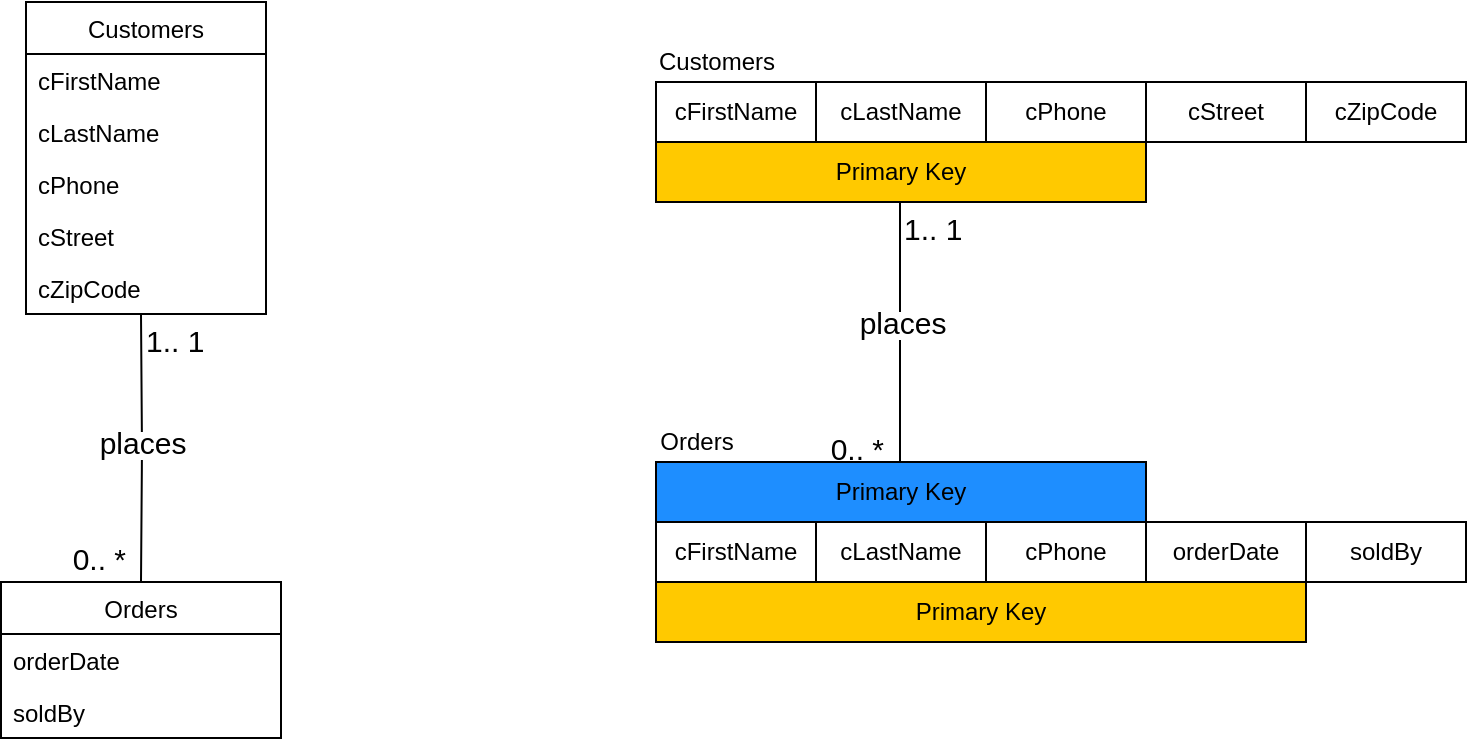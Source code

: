 <mxfile version="14.2.6" type="device"><diagram id="vjKQdkrQS059WUj1D2Ig" name="Page-1"><mxGraphModel dx="1422" dy="745" grid="1" gridSize="10" guides="1" tooltips="1" connect="1" arrows="1" fold="1" page="1" pageScale="1" pageWidth="850" pageHeight="1100" math="0" shadow="0"><root><mxCell id="0"/><mxCell id="1" parent="0"/><mxCell id="HAR-ADpzSrkLYUOgrtcq-1" value="Customers" style="swimlane;fontStyle=0;childLayout=stackLayout;horizontal=1;startSize=26;fillColor=none;horizontalStack=0;resizeParent=1;resizeParentMax=0;resizeLast=0;collapsible=1;marginBottom=0;" parent="1" vertex="1"><mxGeometry x="110" y="190" width="120" height="156" as="geometry"><mxRectangle x="350" y="360" width="90" height="26" as="alternateBounds"/></mxGeometry></mxCell><mxCell id="HAR-ADpzSrkLYUOgrtcq-2" value="cFirstName" style="text;strokeColor=none;fillColor=none;align=left;verticalAlign=top;spacingLeft=4;spacingRight=4;overflow=hidden;rotatable=0;points=[[0,0.5],[1,0.5]];portConstraint=eastwest;" parent="HAR-ADpzSrkLYUOgrtcq-1" vertex="1"><mxGeometry y="26" width="120" height="26" as="geometry"/></mxCell><mxCell id="HAR-ADpzSrkLYUOgrtcq-3" value="cLastName" style="text;strokeColor=none;fillColor=none;align=left;verticalAlign=top;spacingLeft=4;spacingRight=4;overflow=hidden;rotatable=0;points=[[0,0.5],[1,0.5]];portConstraint=eastwest;" parent="HAR-ADpzSrkLYUOgrtcq-1" vertex="1"><mxGeometry y="52" width="120" height="26" as="geometry"/></mxCell><mxCell id="HAR-ADpzSrkLYUOgrtcq-6" value="cPhone&#10;" style="text;strokeColor=none;fillColor=none;align=left;verticalAlign=top;spacingLeft=4;spacingRight=4;overflow=hidden;rotatable=0;points=[[0,0.5],[1,0.5]];portConstraint=eastwest;" parent="HAR-ADpzSrkLYUOgrtcq-1" vertex="1"><mxGeometry y="78" width="120" height="26" as="geometry"/></mxCell><mxCell id="HAR-ADpzSrkLYUOgrtcq-5" value="cStreet&#10;" style="text;strokeColor=none;fillColor=none;align=left;verticalAlign=top;spacingLeft=4;spacingRight=4;overflow=hidden;rotatable=0;points=[[0,0.5],[1,0.5]];portConstraint=eastwest;" parent="HAR-ADpzSrkLYUOgrtcq-1" vertex="1"><mxGeometry y="104" width="120" height="26" as="geometry"/></mxCell><mxCell id="HAR-ADpzSrkLYUOgrtcq-4" value="cZipCode&#10;" style="text;strokeColor=none;fillColor=none;align=left;verticalAlign=top;spacingLeft=4;spacingRight=4;overflow=hidden;rotatable=0;points=[[0,0.5],[1,0.5]];portConstraint=eastwest;" parent="HAR-ADpzSrkLYUOgrtcq-1" vertex="1"><mxGeometry y="130" width="120" height="26" as="geometry"/></mxCell><mxCell id="HAR-ADpzSrkLYUOgrtcq-7" value="Orders" style="swimlane;fontStyle=0;childLayout=stackLayout;horizontal=1;startSize=26;fillColor=none;horizontalStack=0;resizeParent=1;resizeParentMax=0;resizeLast=0;collapsible=1;marginBottom=0;" parent="1" vertex="1"><mxGeometry x="97.5" y="480" width="140" height="78" as="geometry"/></mxCell><mxCell id="HAR-ADpzSrkLYUOgrtcq-9" value="orderDate" style="text;strokeColor=none;fillColor=none;align=left;verticalAlign=top;spacingLeft=4;spacingRight=4;overflow=hidden;rotatable=0;points=[[0,0.5],[1,0.5]];portConstraint=eastwest;" parent="HAR-ADpzSrkLYUOgrtcq-7" vertex="1"><mxGeometry y="26" width="140" height="26" as="geometry"/></mxCell><mxCell id="HAR-ADpzSrkLYUOgrtcq-8" value="soldBy" style="text;strokeColor=none;fillColor=none;align=left;verticalAlign=top;spacingLeft=4;spacingRight=4;overflow=hidden;rotatable=0;points=[[0,0.5],[1,0.5]];portConstraint=eastwest;" parent="HAR-ADpzSrkLYUOgrtcq-7" vertex="1"><mxGeometry y="52" width="140" height="26" as="geometry"/></mxCell><mxCell id="HAR-ADpzSrkLYUOgrtcq-11" value="" style="endArrow=none;html=1;edgeStyle=orthogonalEdgeStyle;entryX=0.5;entryY=0;entryDx=0;entryDy=0;" parent="1" target="HAR-ADpzSrkLYUOgrtcq-7" edge="1"><mxGeometry relative="1" as="geometry"><mxPoint x="167.5" y="346" as="sourcePoint"/><mxPoint x="170.5" y="429" as="targetPoint"/></mxGeometry></mxCell><mxCell id="HAR-ADpzSrkLYUOgrtcq-12" value="&lt;font style=&quot;font-size: 15px&quot;&gt;1.. 1&lt;/font&gt;" style="edgeLabel;resizable=0;html=1;align=left;verticalAlign=bottom;" parent="HAR-ADpzSrkLYUOgrtcq-11" connectable="0" vertex="1"><mxGeometry x="-1" relative="1" as="geometry"><mxPoint y="24" as="offset"/></mxGeometry></mxCell><mxCell id="HAR-ADpzSrkLYUOgrtcq-13" value="&lt;font style=&quot;font-size: 15px&quot;&gt;0.. *&lt;/font&gt;" style="edgeLabel;resizable=0;html=1;align=right;verticalAlign=bottom;" parent="HAR-ADpzSrkLYUOgrtcq-11" connectable="0" vertex="1"><mxGeometry x="1" relative="1" as="geometry"><mxPoint x="-7.5" as="offset"/></mxGeometry></mxCell><mxCell id="HAR-ADpzSrkLYUOgrtcq-14" value="&lt;span style=&quot;background-color: rgb(255 , 255 , 255)&quot;&gt;&lt;font style=&quot;font-size: 15px&quot;&gt;places&lt;/font&gt;&lt;/span&gt;" style="text;html=1;align=center;verticalAlign=middle;resizable=0;points=[];autosize=1;" parent="1" vertex="1"><mxGeometry x="137.5" y="400" width="60" height="20" as="geometry"/></mxCell><mxCell id="HAR-ADpzSrkLYUOgrtcq-16" value="cFirstName" style="rounded=0;whiteSpace=wrap;html=1;" parent="1" vertex="1"><mxGeometry x="425" y="230" width="80" height="30" as="geometry"/></mxCell><mxCell id="HAR-ADpzSrkLYUOgrtcq-17" value="cLastName" style="rounded=0;whiteSpace=wrap;html=1;" parent="1" vertex="1"><mxGeometry x="505" y="230" width="85" height="30" as="geometry"/></mxCell><mxCell id="HAR-ADpzSrkLYUOgrtcq-18" value="cPhone" style="rounded=0;whiteSpace=wrap;html=1;" parent="1" vertex="1"><mxGeometry x="590" y="230" width="80" height="30" as="geometry"/></mxCell><mxCell id="HAR-ADpzSrkLYUOgrtcq-19" value="cStreet" style="rounded=0;whiteSpace=wrap;html=1;" parent="1" vertex="1"><mxGeometry x="670" y="230" width="80" height="30" as="geometry"/></mxCell><mxCell id="HAR-ADpzSrkLYUOgrtcq-20" value="cZipCode" style="rounded=0;whiteSpace=wrap;html=1;" parent="1" vertex="1"><mxGeometry x="750" y="230" width="80" height="30" as="geometry"/></mxCell><mxCell id="HAR-ADpzSrkLYUOgrtcq-21" value="Primary Key" style="rounded=0;whiteSpace=wrap;html=1;fillColor=#FFC900;" parent="1" vertex="1"><mxGeometry x="425" y="260" width="245" height="30" as="geometry"/></mxCell><mxCell id="HAR-ADpzSrkLYUOgrtcq-22" value="" style="endArrow=none;html=1;edgeStyle=orthogonalEdgeStyle;entryX=0.5;entryY=0;entryDx=0;entryDy=0;" parent="1" edge="1"><mxGeometry relative="1" as="geometry"><mxPoint x="547" y="290" as="sourcePoint"/><mxPoint x="547" y="424" as="targetPoint"/></mxGeometry></mxCell><mxCell id="HAR-ADpzSrkLYUOgrtcq-23" value="&lt;font style=&quot;font-size: 15px&quot;&gt;1.. 1&lt;/font&gt;" style="edgeLabel;resizable=0;html=1;align=left;verticalAlign=bottom;" parent="HAR-ADpzSrkLYUOgrtcq-22" connectable="0" vertex="1"><mxGeometry x="-1" relative="1" as="geometry"><mxPoint y="24" as="offset"/></mxGeometry></mxCell><mxCell id="HAR-ADpzSrkLYUOgrtcq-24" value="&lt;font style=&quot;font-size: 15px&quot;&gt;0.. *&lt;/font&gt;" style="edgeLabel;resizable=0;html=1;align=right;verticalAlign=bottom;" parent="HAR-ADpzSrkLYUOgrtcq-22" connectable="0" vertex="1"><mxGeometry x="1" relative="1" as="geometry"><mxPoint x="-7.5" as="offset"/></mxGeometry></mxCell><mxCell id="HAR-ADpzSrkLYUOgrtcq-25" value="Primary Key" style="rounded=0;whiteSpace=wrap;html=1;fillColor=#1E8EFF;" parent="1" vertex="1"><mxGeometry x="425" y="420" width="245" height="30" as="geometry"/></mxCell><mxCell id="HAR-ADpzSrkLYUOgrtcq-26" value="&lt;span style=&quot;background-color: rgb(255 , 255 , 255)&quot;&gt;&lt;font style=&quot;font-size: 15px&quot;&gt;places&lt;/font&gt;&lt;/span&gt;" style="text;html=1;align=center;verticalAlign=middle;resizable=0;points=[];autosize=1;" parent="1" vertex="1"><mxGeometry x="517.5" y="340" width="60" height="20" as="geometry"/></mxCell><mxCell id="HAR-ADpzSrkLYUOgrtcq-27" value="cFirstName" style="rounded=0;whiteSpace=wrap;html=1;" parent="1" vertex="1"><mxGeometry x="425" y="450" width="80" height="30" as="geometry"/></mxCell><mxCell id="HAR-ADpzSrkLYUOgrtcq-28" value="cLastName" style="rounded=0;whiteSpace=wrap;html=1;" parent="1" vertex="1"><mxGeometry x="505" y="450" width="85" height="30" as="geometry"/></mxCell><mxCell id="HAR-ADpzSrkLYUOgrtcq-29" value="cPhone" style="rounded=0;whiteSpace=wrap;html=1;" parent="1" vertex="1"><mxGeometry x="590" y="450" width="80" height="30" as="geometry"/></mxCell><mxCell id="HAR-ADpzSrkLYUOgrtcq-30" value="orderDate" style="rounded=0;whiteSpace=wrap;html=1;" parent="1" vertex="1"><mxGeometry x="670" y="450" width="80" height="30" as="geometry"/></mxCell><mxCell id="HAR-ADpzSrkLYUOgrtcq-31" value="soldBy" style="rounded=0;whiteSpace=wrap;html=1;" parent="1" vertex="1"><mxGeometry x="750" y="450" width="80" height="30" as="geometry"/></mxCell><mxCell id="HAR-ADpzSrkLYUOgrtcq-32" value="Primary Key" style="rounded=0;whiteSpace=wrap;html=1;fillColor=#FFC900;" parent="1" vertex="1"><mxGeometry x="425" y="480" width="325" height="30" as="geometry"/></mxCell><mxCell id="HAR-ADpzSrkLYUOgrtcq-33" value="Customers" style="text;html=1;align=center;verticalAlign=middle;resizable=0;points=[];autosize=1;" parent="1" vertex="1"><mxGeometry x="420" y="210" width="70" height="20" as="geometry"/></mxCell><mxCell id="HAR-ADpzSrkLYUOgrtcq-34" value="Orders" style="text;html=1;align=center;verticalAlign=middle;resizable=0;points=[];autosize=1;" parent="1" vertex="1"><mxGeometry x="420" y="400" width="50" height="20" as="geometry"/></mxCell></root></mxGraphModel></diagram></mxfile>